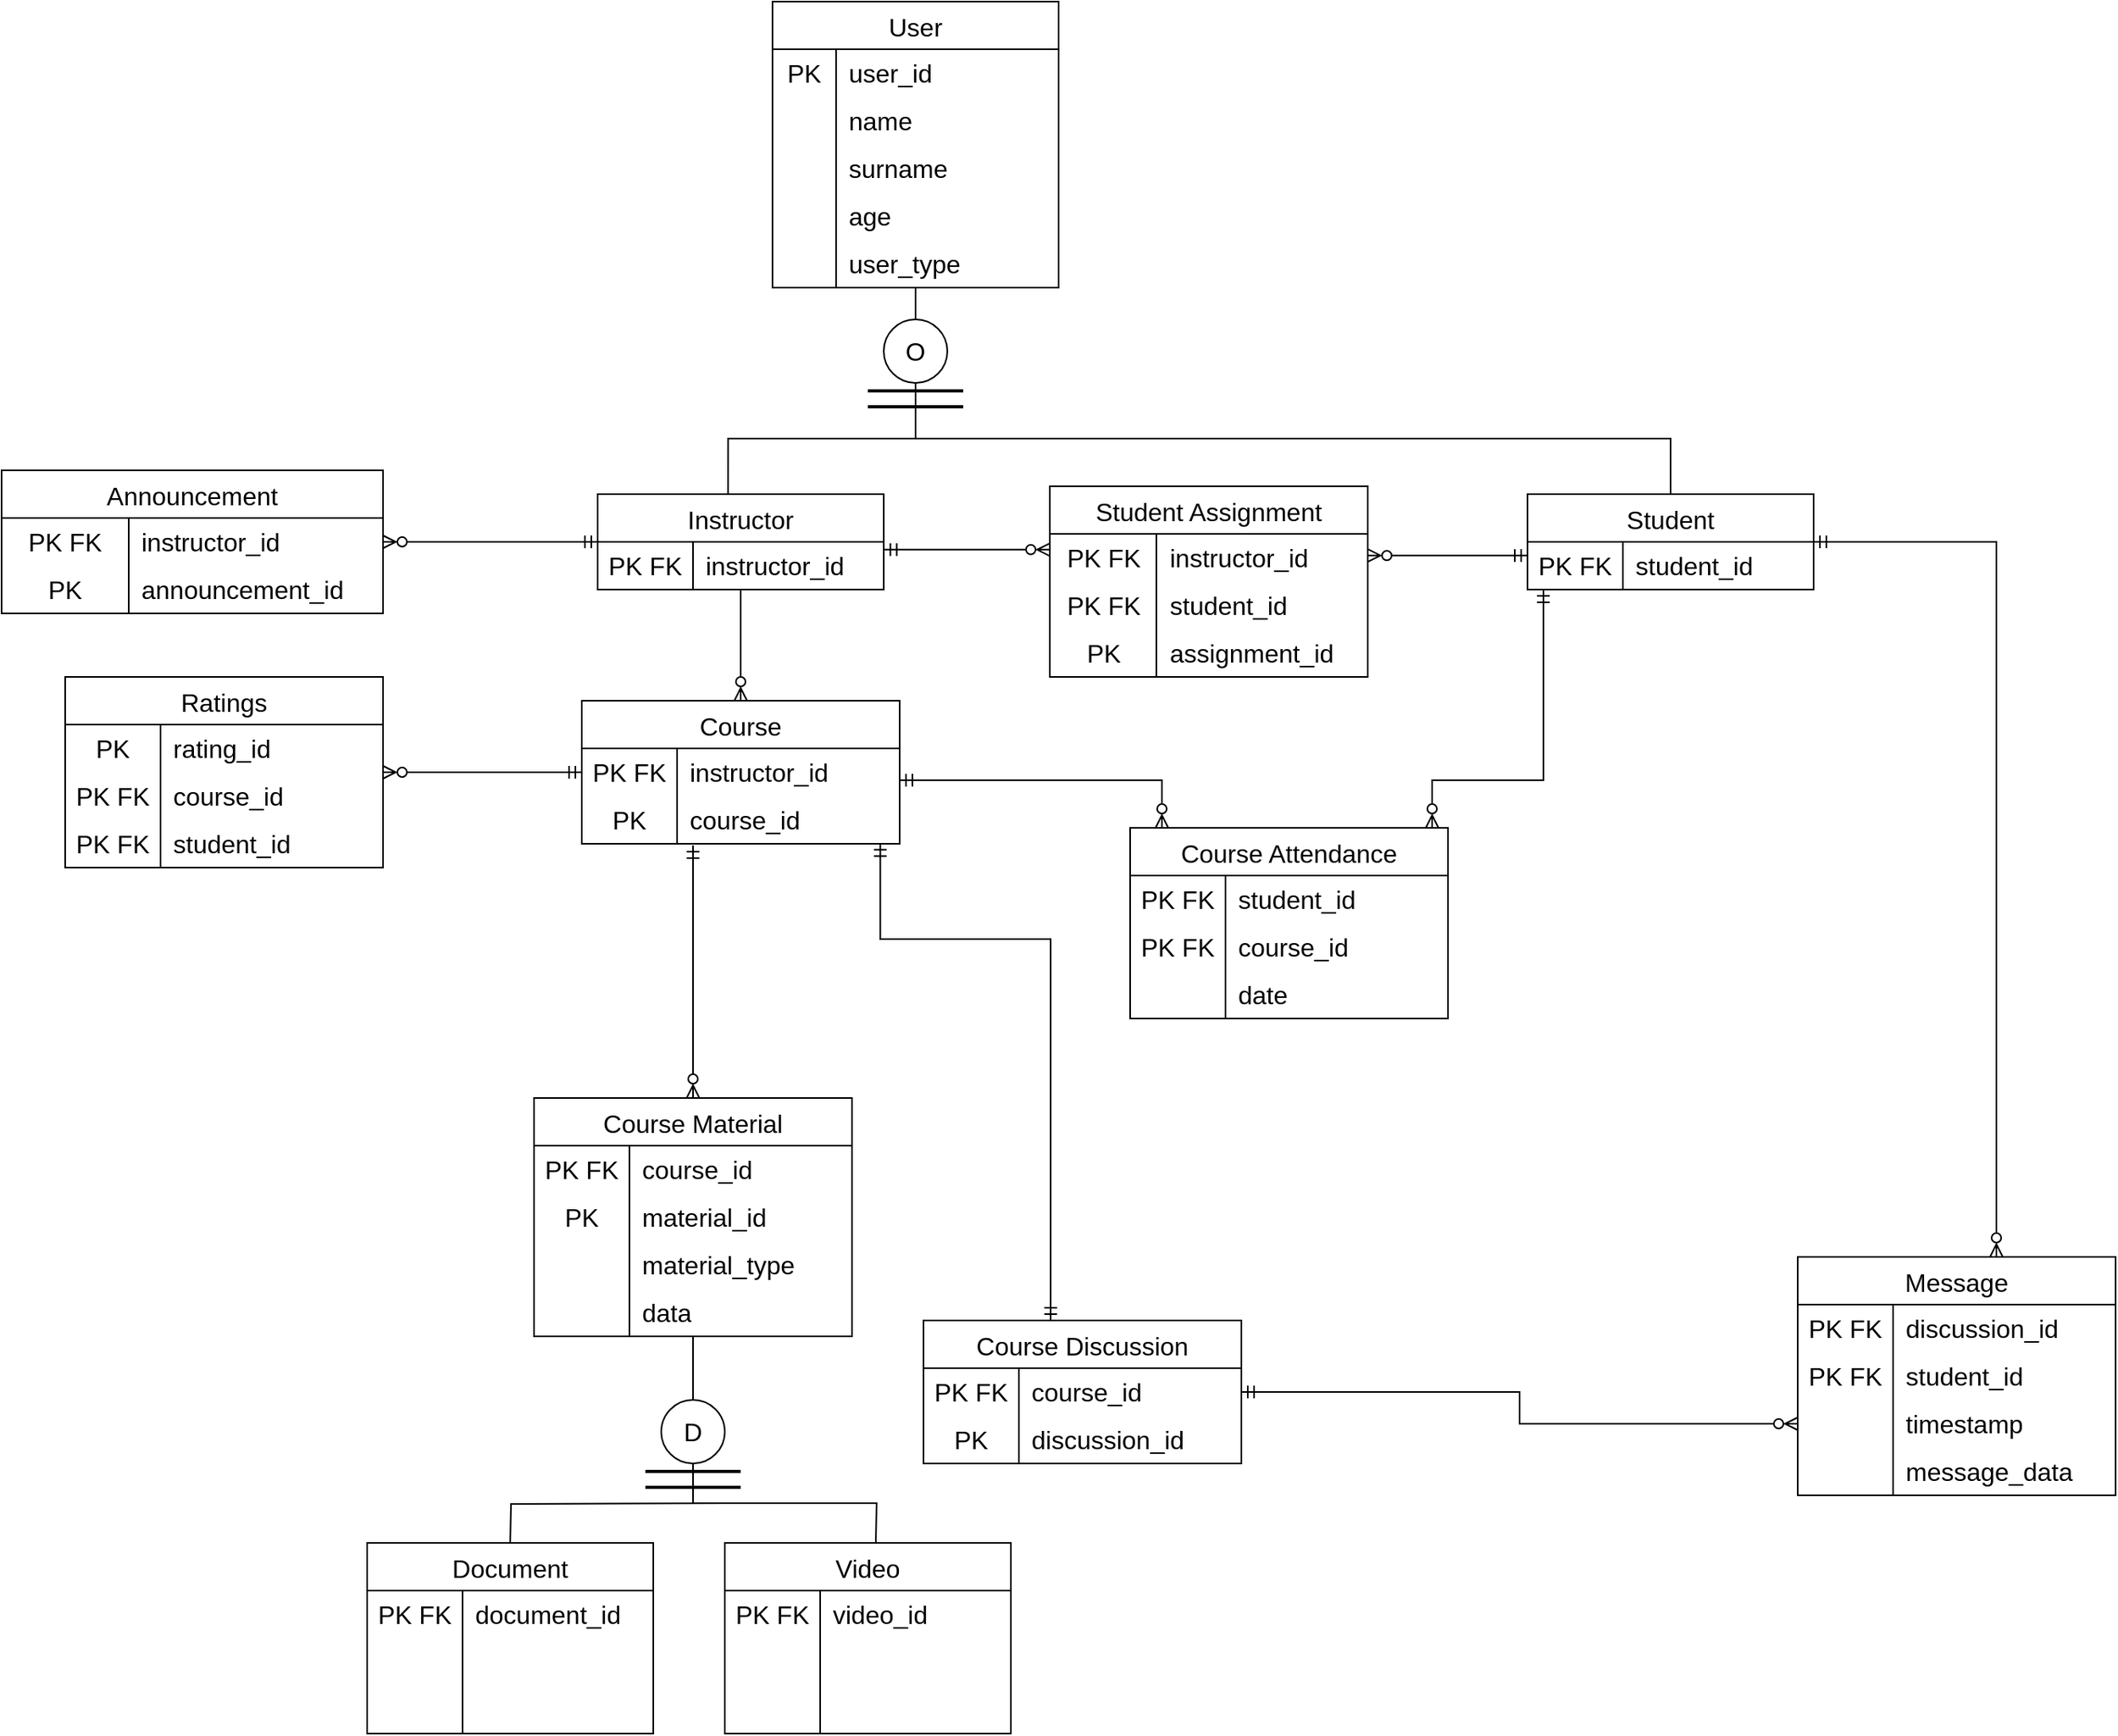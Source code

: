 <mxfile version="22.1.11" type="github">
  <diagram id="R2lEEEUBdFMjLlhIrx00" name="Page-1">
    <mxGraphModel dx="913" dy="514" grid="1" gridSize="10" guides="1" tooltips="1" connect="1" arrows="1" fold="1" page="1" pageScale="1" pageWidth="2339" pageHeight="3300" math="0" shadow="0" extFonts="Permanent Marker^https://fonts.googleapis.com/css?family=Permanent+Marker">
      <root>
        <mxCell id="0" />
        <mxCell id="1" parent="0" />
        <mxCell id="0F1Am_KOjMLAmjrteB3i-41" value="" style="edgeStyle=orthogonalEdgeStyle;rounded=0;orthogonalLoop=1;jettySize=auto;html=1;endArrow=none;endFill=0;" parent="1" source="0F1Am_KOjMLAmjrteB3i-1" target="0F1Am_KOjMLAmjrteB3i-40" edge="1">
          <mxGeometry relative="1" as="geometry" />
        </mxCell>
        <mxCell id="0F1Am_KOjMLAmjrteB3i-1" value="User" style="shape=table;startSize=30;container=1;collapsible=0;childLayout=tableLayout;fixedRows=1;rowLines=0;fontStyle=0;strokeColor=default;fontSize=16;" parent="1" vertex="1">
          <mxGeometry x="995" y="750" width="180" height="180" as="geometry" />
        </mxCell>
        <mxCell id="0F1Am_KOjMLAmjrteB3i-2" value="" style="shape=tableRow;horizontal=0;startSize=0;swimlaneHead=0;swimlaneBody=0;top=0;left=0;bottom=0;right=0;collapsible=0;dropTarget=0;fillColor=none;points=[[0,0.5],[1,0.5]];portConstraint=eastwest;strokeColor=inherit;fontSize=16;" parent="0F1Am_KOjMLAmjrteB3i-1" vertex="1">
          <mxGeometry y="30" width="180" height="30" as="geometry" />
        </mxCell>
        <mxCell id="0F1Am_KOjMLAmjrteB3i-3" value="PK" style="shape=partialRectangle;html=1;whiteSpace=wrap;connectable=0;fillColor=none;top=0;left=0;bottom=0;right=0;overflow=hidden;pointerEvents=1;strokeColor=inherit;fontSize=16;" parent="0F1Am_KOjMLAmjrteB3i-2" vertex="1">
          <mxGeometry width="40" height="30" as="geometry">
            <mxRectangle width="40" height="30" as="alternateBounds" />
          </mxGeometry>
        </mxCell>
        <mxCell id="0F1Am_KOjMLAmjrteB3i-4" value="user_id" style="shape=partialRectangle;html=1;whiteSpace=wrap;connectable=0;fillColor=none;top=0;left=0;bottom=0;right=0;align=left;spacingLeft=6;overflow=hidden;strokeColor=inherit;fontSize=16;" parent="0F1Am_KOjMLAmjrteB3i-2" vertex="1">
          <mxGeometry x="40" width="140" height="30" as="geometry">
            <mxRectangle width="140" height="30" as="alternateBounds" />
          </mxGeometry>
        </mxCell>
        <mxCell id="0F1Am_KOjMLAmjrteB3i-5" value="" style="shape=tableRow;horizontal=0;startSize=0;swimlaneHead=0;swimlaneBody=0;top=0;left=0;bottom=0;right=0;collapsible=0;dropTarget=0;fillColor=none;points=[[0,0.5],[1,0.5]];portConstraint=eastwest;strokeColor=inherit;fontSize=16;" parent="0F1Am_KOjMLAmjrteB3i-1" vertex="1">
          <mxGeometry y="60" width="180" height="30" as="geometry" />
        </mxCell>
        <mxCell id="0F1Am_KOjMLAmjrteB3i-6" value="" style="shape=partialRectangle;html=1;whiteSpace=wrap;connectable=0;fillColor=none;top=0;left=0;bottom=0;right=0;overflow=hidden;strokeColor=inherit;fontSize=16;" parent="0F1Am_KOjMLAmjrteB3i-5" vertex="1">
          <mxGeometry width="40" height="30" as="geometry">
            <mxRectangle width="40" height="30" as="alternateBounds" />
          </mxGeometry>
        </mxCell>
        <mxCell id="0F1Am_KOjMLAmjrteB3i-7" value="name" style="shape=partialRectangle;html=1;whiteSpace=wrap;connectable=0;fillColor=none;top=0;left=0;bottom=0;right=0;align=left;spacingLeft=6;overflow=hidden;strokeColor=inherit;fontSize=16;" parent="0F1Am_KOjMLAmjrteB3i-5" vertex="1">
          <mxGeometry x="40" width="140" height="30" as="geometry">
            <mxRectangle width="140" height="30" as="alternateBounds" />
          </mxGeometry>
        </mxCell>
        <mxCell id="0F1Am_KOjMLAmjrteB3i-8" value="" style="shape=tableRow;horizontal=0;startSize=0;swimlaneHead=0;swimlaneBody=0;top=0;left=0;bottom=0;right=0;collapsible=0;dropTarget=0;fillColor=none;points=[[0,0.5],[1,0.5]];portConstraint=eastwest;strokeColor=inherit;fontSize=16;" parent="0F1Am_KOjMLAmjrteB3i-1" vertex="1">
          <mxGeometry y="90" width="180" height="30" as="geometry" />
        </mxCell>
        <mxCell id="0F1Am_KOjMLAmjrteB3i-9" value="" style="shape=partialRectangle;html=1;whiteSpace=wrap;connectable=0;fillColor=none;top=0;left=0;bottom=0;right=0;overflow=hidden;strokeColor=inherit;fontSize=16;" parent="0F1Am_KOjMLAmjrteB3i-8" vertex="1">
          <mxGeometry width="40" height="30" as="geometry">
            <mxRectangle width="40" height="30" as="alternateBounds" />
          </mxGeometry>
        </mxCell>
        <mxCell id="0F1Am_KOjMLAmjrteB3i-10" value="surname" style="shape=partialRectangle;html=1;whiteSpace=wrap;connectable=0;fillColor=none;top=0;left=0;bottom=0;right=0;align=left;spacingLeft=6;overflow=hidden;strokeColor=inherit;fontSize=16;" parent="0F1Am_KOjMLAmjrteB3i-8" vertex="1">
          <mxGeometry x="40" width="140" height="30" as="geometry">
            <mxRectangle width="140" height="30" as="alternateBounds" />
          </mxGeometry>
        </mxCell>
        <mxCell id="0F1Am_KOjMLAmjrteB3i-11" style="shape=tableRow;horizontal=0;startSize=0;swimlaneHead=0;swimlaneBody=0;top=0;left=0;bottom=0;right=0;collapsible=0;dropTarget=0;fillColor=none;points=[[0,0.5],[1,0.5]];portConstraint=eastwest;strokeColor=inherit;fontSize=16;" parent="0F1Am_KOjMLAmjrteB3i-1" vertex="1">
          <mxGeometry y="120" width="180" height="30" as="geometry" />
        </mxCell>
        <mxCell id="0F1Am_KOjMLAmjrteB3i-12" style="shape=partialRectangle;html=1;whiteSpace=wrap;connectable=0;fillColor=none;top=0;left=0;bottom=0;right=0;overflow=hidden;strokeColor=inherit;fontSize=16;" parent="0F1Am_KOjMLAmjrteB3i-11" vertex="1">
          <mxGeometry width="40" height="30" as="geometry">
            <mxRectangle width="40" height="30" as="alternateBounds" />
          </mxGeometry>
        </mxCell>
        <mxCell id="0F1Am_KOjMLAmjrteB3i-13" value="age" style="shape=partialRectangle;html=1;whiteSpace=wrap;connectable=0;fillColor=none;top=0;left=0;bottom=0;right=0;align=left;spacingLeft=6;overflow=hidden;strokeColor=inherit;fontSize=16;" parent="0F1Am_KOjMLAmjrteB3i-11" vertex="1">
          <mxGeometry x="40" width="140" height="30" as="geometry">
            <mxRectangle width="140" height="30" as="alternateBounds" />
          </mxGeometry>
        </mxCell>
        <mxCell id="0F1Am_KOjMLAmjrteB3i-95" style="shape=tableRow;horizontal=0;startSize=0;swimlaneHead=0;swimlaneBody=0;top=0;left=0;bottom=0;right=0;collapsible=0;dropTarget=0;fillColor=none;points=[[0,0.5],[1,0.5]];portConstraint=eastwest;strokeColor=inherit;fontSize=16;" parent="0F1Am_KOjMLAmjrteB3i-1" vertex="1">
          <mxGeometry y="150" width="180" height="30" as="geometry" />
        </mxCell>
        <mxCell id="0F1Am_KOjMLAmjrteB3i-96" style="shape=partialRectangle;html=1;whiteSpace=wrap;connectable=0;fillColor=none;top=0;left=0;bottom=0;right=0;overflow=hidden;strokeColor=inherit;fontSize=16;" parent="0F1Am_KOjMLAmjrteB3i-95" vertex="1">
          <mxGeometry width="40" height="30" as="geometry">
            <mxRectangle width="40" height="30" as="alternateBounds" />
          </mxGeometry>
        </mxCell>
        <mxCell id="0F1Am_KOjMLAmjrteB3i-97" value="user_type" style="shape=partialRectangle;html=1;whiteSpace=wrap;connectable=0;fillColor=none;top=0;left=0;bottom=0;right=0;align=left;spacingLeft=6;overflow=hidden;strokeColor=inherit;fontSize=16;" parent="0F1Am_KOjMLAmjrteB3i-95" vertex="1">
          <mxGeometry x="40" width="140" height="30" as="geometry">
            <mxRectangle width="140" height="30" as="alternateBounds" />
          </mxGeometry>
        </mxCell>
        <mxCell id="0F1Am_KOjMLAmjrteB3i-187" style="edgeStyle=orthogonalEdgeStyle;orthogonalLoop=1;jettySize=auto;html=1;strokeColor=default;rounded=0;startArrow=ERmandOne;startFill=0;endArrow=ERzeroToMany;endFill=0;jumpStyle=none;shadow=0;exitX=1.001;exitY=0.162;exitDx=0;exitDy=0;exitPerimeter=0;" parent="1" source="0F1Am_KOjMLAmjrteB3i-15" target="0F1Am_KOjMLAmjrteB3i-178" edge="1">
          <mxGeometry relative="1" as="geometry">
            <Array as="points">
              <mxPoint x="1130" y="1095" />
              <mxPoint x="1130" y="1095" />
            </Array>
          </mxGeometry>
        </mxCell>
        <mxCell id="Aj6i_GKsaLfbYa33SsgJ-5" value="" style="edgeStyle=orthogonalEdgeStyle;rounded=0;orthogonalLoop=1;jettySize=auto;html=1;startArrow=ERmandOne;startFill=0;endArrow=ERzeroToMany;endFill=0;" edge="1" parent="1" source="0F1Am_KOjMLAmjrteB3i-14" target="Aj6i_GKsaLfbYa33SsgJ-1">
          <mxGeometry relative="1" as="geometry" />
        </mxCell>
        <mxCell id="0F1Am_KOjMLAmjrteB3i-14" value="Instructor" style="shape=table;startSize=30;container=1;collapsible=0;childLayout=tableLayout;fixedRows=1;rowLines=0;fontStyle=0;strokeColor=default;fontSize=16;" parent="1" vertex="1">
          <mxGeometry x="885" y="1060" width="180" height="60" as="geometry" />
        </mxCell>
        <mxCell id="0F1Am_KOjMLAmjrteB3i-15" value="" style="shape=tableRow;horizontal=0;startSize=0;swimlaneHead=0;swimlaneBody=0;top=0;left=0;bottom=0;right=0;collapsible=0;dropTarget=0;fillColor=none;points=[[0,0.5],[1,0.5]];portConstraint=eastwest;strokeColor=inherit;fontSize=16;" parent="0F1Am_KOjMLAmjrteB3i-14" vertex="1">
          <mxGeometry y="30" width="180" height="30" as="geometry" />
        </mxCell>
        <mxCell id="0F1Am_KOjMLAmjrteB3i-16" value="PK FK" style="shape=partialRectangle;html=1;whiteSpace=wrap;connectable=0;fillColor=none;top=0;left=0;bottom=0;right=0;overflow=hidden;pointerEvents=1;strokeColor=inherit;fontSize=16;" parent="0F1Am_KOjMLAmjrteB3i-15" vertex="1">
          <mxGeometry width="60" height="30" as="geometry">
            <mxRectangle width="60" height="30" as="alternateBounds" />
          </mxGeometry>
        </mxCell>
        <mxCell id="0F1Am_KOjMLAmjrteB3i-17" value="instructor_id" style="shape=partialRectangle;html=1;whiteSpace=wrap;connectable=0;fillColor=none;top=0;left=0;bottom=0;right=0;align=left;spacingLeft=6;overflow=hidden;strokeColor=inherit;fontSize=16;" parent="0F1Am_KOjMLAmjrteB3i-15" vertex="1">
          <mxGeometry x="60" width="120" height="30" as="geometry">
            <mxRectangle width="120" height="30" as="alternateBounds" />
          </mxGeometry>
        </mxCell>
        <mxCell id="0F1Am_KOjMLAmjrteB3i-94" style="edgeStyle=orthogonalEdgeStyle;rounded=0;orthogonalLoop=1;jettySize=auto;html=1;startArrow=ERmandOne;startFill=0;endArrow=ERzeroToMany;endFill=0;" parent="1" source="0F1Am_KOjMLAmjrteB3i-27" target="0F1Am_KOjMLAmjrteB3i-78" edge="1">
          <mxGeometry relative="1" as="geometry">
            <Array as="points">
              <mxPoint x="1480" y="1240" />
              <mxPoint x="1410" y="1240" />
            </Array>
          </mxGeometry>
        </mxCell>
        <mxCell id="0F1Am_KOjMLAmjrteB3i-186" style="edgeStyle=orthogonalEdgeStyle;rounded=0;orthogonalLoop=1;jettySize=auto;html=1;startArrow=ERmandOne;startFill=0;endArrow=ERzeroToMany;endFill=0;exitX=0;exitY=0.287;exitDx=0;exitDy=0;exitPerimeter=0;" parent="1" source="0F1Am_KOjMLAmjrteB3i-28" target="0F1Am_KOjMLAmjrteB3i-178" edge="1">
          <mxGeometry relative="1" as="geometry">
            <mxPoint x="1530" y="1121" as="sourcePoint" />
            <Array as="points">
              <mxPoint x="1410" y="1099" />
              <mxPoint x="1410" y="1099" />
            </Array>
          </mxGeometry>
        </mxCell>
        <mxCell id="0F1Am_KOjMLAmjrteB3i-27" value="Student" style="shape=table;startSize=30;container=1;collapsible=0;childLayout=tableLayout;fixedRows=1;rowLines=0;fontStyle=0;strokeColor=default;fontSize=16;" parent="1" vertex="1">
          <mxGeometry x="1470" y="1060" width="180" height="60" as="geometry" />
        </mxCell>
        <mxCell id="0F1Am_KOjMLAmjrteB3i-28" value="" style="shape=tableRow;horizontal=0;startSize=0;swimlaneHead=0;swimlaneBody=0;top=0;left=0;bottom=0;right=0;collapsible=0;dropTarget=0;fillColor=none;points=[[0,0.5],[1,0.5]];portConstraint=eastwest;strokeColor=inherit;fontSize=16;" parent="0F1Am_KOjMLAmjrteB3i-27" vertex="1">
          <mxGeometry y="30" width="180" height="30" as="geometry" />
        </mxCell>
        <mxCell id="0F1Am_KOjMLAmjrteB3i-29" value="PK FK" style="shape=partialRectangle;html=1;whiteSpace=wrap;connectable=0;fillColor=none;top=0;left=0;bottom=0;right=0;overflow=hidden;pointerEvents=1;strokeColor=inherit;fontSize=16;" parent="0F1Am_KOjMLAmjrteB3i-28" vertex="1">
          <mxGeometry width="60" height="30" as="geometry">
            <mxRectangle width="60" height="30" as="alternateBounds" />
          </mxGeometry>
        </mxCell>
        <mxCell id="0F1Am_KOjMLAmjrteB3i-30" value="student_id" style="shape=partialRectangle;html=1;whiteSpace=wrap;connectable=0;fillColor=none;top=0;left=0;bottom=0;right=0;align=left;spacingLeft=6;overflow=hidden;strokeColor=inherit;fontSize=16;" parent="0F1Am_KOjMLAmjrteB3i-28" vertex="1">
          <mxGeometry x="60" width="120" height="30" as="geometry">
            <mxRectangle width="120" height="30" as="alternateBounds" />
          </mxGeometry>
        </mxCell>
        <mxCell id="0F1Am_KOjMLAmjrteB3i-43" style="edgeStyle=orthogonalEdgeStyle;rounded=0;orthogonalLoop=1;jettySize=auto;html=1;entryX=0.5;entryY=0;entryDx=0;entryDy=0;exitX=0.5;exitY=1;exitDx=0;exitDy=0;endArrow=none;endFill=0;" parent="1" source="0F1Am_KOjMLAmjrteB3i-40" target="0F1Am_KOjMLAmjrteB3i-27" edge="1">
          <mxGeometry relative="1" as="geometry" />
        </mxCell>
        <mxCell id="0F1Am_KOjMLAmjrteB3i-40" value="O" style="ellipse;whiteSpace=wrap;html=1;fontSize=16;startSize=30;fontStyle=0;" parent="1" vertex="1">
          <mxGeometry x="1065" y="950" width="40" height="40" as="geometry" />
        </mxCell>
        <mxCell id="0F1Am_KOjMLAmjrteB3i-42" style="edgeStyle=orthogonalEdgeStyle;rounded=0;orthogonalLoop=1;jettySize=auto;html=1;entryX=0.456;entryY=-0.009;entryDx=0;entryDy=0;entryPerimeter=0;endArrow=none;endFill=0;" parent="1" source="0F1Am_KOjMLAmjrteB3i-40" target="0F1Am_KOjMLAmjrteB3i-14" edge="1">
          <mxGeometry relative="1" as="geometry" />
        </mxCell>
        <mxCell id="0F1Am_KOjMLAmjrteB3i-44" value="" style="line;strokeWidth=2;html=1;" parent="1" vertex="1">
          <mxGeometry x="1055" y="990" width="60" height="10" as="geometry" />
        </mxCell>
        <mxCell id="0F1Am_KOjMLAmjrteB3i-45" value="" style="line;strokeWidth=2;html=1;" parent="1" vertex="1">
          <mxGeometry x="1055" y="1000" width="60" height="10" as="geometry" />
        </mxCell>
        <mxCell id="0F1Am_KOjMLAmjrteB3i-59" style="edgeStyle=orthogonalEdgeStyle;rounded=0;orthogonalLoop=1;jettySize=auto;html=1;endArrow=none;endFill=0;startArrow=ERzeroToMany;startFill=0;" parent="1" source="0F1Am_KOjMLAmjrteB3i-46" target="0F1Am_KOjMLAmjrteB3i-14" edge="1">
          <mxGeometry relative="1" as="geometry" />
        </mxCell>
        <mxCell id="0F1Am_KOjMLAmjrteB3i-159" value="" style="edgeStyle=orthogonalEdgeStyle;rounded=0;orthogonalLoop=1;jettySize=auto;html=1;exitX=0.939;exitY=0.993;exitDx=0;exitDy=0;exitPerimeter=0;startArrow=ERmandOne;startFill=0;endArrow=ERmandOne;endFill=0;" parent="1" source="0F1Am_KOjMLAmjrteB3i-88" target="0F1Am_KOjMLAmjrteB3i-152" edge="1">
          <mxGeometry relative="1" as="geometry">
            <Array as="points">
              <mxPoint x="1063" y="1340" />
              <mxPoint x="1170" y="1340" />
            </Array>
          </mxGeometry>
        </mxCell>
        <mxCell id="Aj6i_GKsaLfbYa33SsgJ-23" value="" style="edgeStyle=orthogonalEdgeStyle;rounded=0;orthogonalLoop=1;jettySize=auto;html=1;endArrow=ERzeroToMany;endFill=0;startArrow=ERmandOne;startFill=0;" edge="1" parent="1" source="0F1Am_KOjMLAmjrteB3i-46" target="Aj6i_GKsaLfbYa33SsgJ-16">
          <mxGeometry relative="1" as="geometry" />
        </mxCell>
        <mxCell id="0F1Am_KOjMLAmjrteB3i-46" value="Course" style="shape=table;startSize=30;container=1;collapsible=0;childLayout=tableLayout;fixedRows=1;rowLines=0;fontStyle=0;strokeColor=default;fontSize=16;" parent="1" vertex="1">
          <mxGeometry x="875" y="1190" width="200" height="90" as="geometry" />
        </mxCell>
        <mxCell id="0F1Am_KOjMLAmjrteB3i-47" value="" style="shape=tableRow;horizontal=0;startSize=0;swimlaneHead=0;swimlaneBody=0;top=0;left=0;bottom=0;right=0;collapsible=0;dropTarget=0;fillColor=none;points=[[0,0.5],[1,0.5]];portConstraint=eastwest;strokeColor=inherit;fontSize=16;" parent="0F1Am_KOjMLAmjrteB3i-46" vertex="1">
          <mxGeometry y="30" width="200" height="30" as="geometry" />
        </mxCell>
        <mxCell id="0F1Am_KOjMLAmjrteB3i-48" value="PK FK" style="shape=partialRectangle;html=1;whiteSpace=wrap;connectable=0;fillColor=none;top=0;left=0;bottom=0;right=0;overflow=hidden;pointerEvents=1;strokeColor=inherit;fontSize=16;" parent="0F1Am_KOjMLAmjrteB3i-47" vertex="1">
          <mxGeometry width="60" height="30" as="geometry">
            <mxRectangle width="60" height="30" as="alternateBounds" />
          </mxGeometry>
        </mxCell>
        <mxCell id="0F1Am_KOjMLAmjrteB3i-49" value="instructor_id" style="shape=partialRectangle;html=1;whiteSpace=wrap;connectable=0;fillColor=none;top=0;left=0;bottom=0;right=0;align=left;spacingLeft=6;overflow=hidden;strokeColor=inherit;fontSize=16;" parent="0F1Am_KOjMLAmjrteB3i-47" vertex="1">
          <mxGeometry x="60" width="140" height="30" as="geometry">
            <mxRectangle width="140" height="30" as="alternateBounds" />
          </mxGeometry>
        </mxCell>
        <mxCell id="0F1Am_KOjMLAmjrteB3i-88" style="shape=tableRow;horizontal=0;startSize=0;swimlaneHead=0;swimlaneBody=0;top=0;left=0;bottom=0;right=0;collapsible=0;dropTarget=0;fillColor=none;points=[[0,0.5],[1,0.5]];portConstraint=eastwest;strokeColor=inherit;fontSize=16;" parent="0F1Am_KOjMLAmjrteB3i-46" vertex="1">
          <mxGeometry y="60" width="200" height="30" as="geometry" />
        </mxCell>
        <mxCell id="0F1Am_KOjMLAmjrteB3i-89" value="PK" style="shape=partialRectangle;html=1;whiteSpace=wrap;connectable=0;fillColor=none;top=0;left=0;bottom=0;right=0;overflow=hidden;pointerEvents=1;strokeColor=inherit;fontSize=16;" parent="0F1Am_KOjMLAmjrteB3i-88" vertex="1">
          <mxGeometry width="60" height="30" as="geometry">
            <mxRectangle width="60" height="30" as="alternateBounds" />
          </mxGeometry>
        </mxCell>
        <mxCell id="0F1Am_KOjMLAmjrteB3i-90" value="course_id" style="shape=partialRectangle;html=1;whiteSpace=wrap;connectable=0;fillColor=none;top=0;left=0;bottom=0;right=0;align=left;spacingLeft=6;overflow=hidden;strokeColor=inherit;fontSize=16;" parent="0F1Am_KOjMLAmjrteB3i-88" vertex="1">
          <mxGeometry x="60" width="140" height="30" as="geometry">
            <mxRectangle width="140" height="30" as="alternateBounds" />
          </mxGeometry>
        </mxCell>
        <mxCell id="0F1Am_KOjMLAmjrteB3i-78" value="Course Attendance" style="shape=table;startSize=30;container=1;collapsible=0;childLayout=tableLayout;fixedRows=1;rowLines=0;fontStyle=0;strokeColor=default;fontSize=16;" parent="1" vertex="1">
          <mxGeometry x="1220" y="1270" width="200" height="120" as="geometry" />
        </mxCell>
        <mxCell id="0F1Am_KOjMLAmjrteB3i-79" value="" style="shape=tableRow;horizontal=0;startSize=0;swimlaneHead=0;swimlaneBody=0;top=0;left=0;bottom=0;right=0;collapsible=0;dropTarget=0;fillColor=none;points=[[0,0.5],[1,0.5]];portConstraint=eastwest;strokeColor=inherit;fontSize=16;" parent="0F1Am_KOjMLAmjrteB3i-78" vertex="1">
          <mxGeometry y="30" width="200" height="30" as="geometry" />
        </mxCell>
        <mxCell id="0F1Am_KOjMLAmjrteB3i-80" value="PK FK" style="shape=partialRectangle;html=1;whiteSpace=wrap;connectable=0;fillColor=none;top=0;left=0;bottom=0;right=0;overflow=hidden;pointerEvents=1;strokeColor=inherit;fontSize=16;" parent="0F1Am_KOjMLAmjrteB3i-79" vertex="1">
          <mxGeometry width="60" height="30" as="geometry">
            <mxRectangle width="60" height="30" as="alternateBounds" />
          </mxGeometry>
        </mxCell>
        <mxCell id="0F1Am_KOjMLAmjrteB3i-81" value="student_id" style="shape=partialRectangle;html=1;whiteSpace=wrap;connectable=0;fillColor=none;top=0;left=0;bottom=0;right=0;align=left;spacingLeft=6;overflow=hidden;strokeColor=inherit;fontSize=16;" parent="0F1Am_KOjMLAmjrteB3i-79" vertex="1">
          <mxGeometry x="60" width="140" height="30" as="geometry">
            <mxRectangle width="140" height="30" as="alternateBounds" />
          </mxGeometry>
        </mxCell>
        <mxCell id="0F1Am_KOjMLAmjrteB3i-85" style="shape=tableRow;horizontal=0;startSize=0;swimlaneHead=0;swimlaneBody=0;top=0;left=0;bottom=0;right=0;collapsible=0;dropTarget=0;fillColor=none;points=[[0,0.5],[1,0.5]];portConstraint=eastwest;strokeColor=inherit;fontSize=16;" parent="0F1Am_KOjMLAmjrteB3i-78" vertex="1">
          <mxGeometry y="60" width="200" height="30" as="geometry" />
        </mxCell>
        <mxCell id="0F1Am_KOjMLAmjrteB3i-86" value="PK FK" style="shape=partialRectangle;html=1;whiteSpace=wrap;connectable=0;fillColor=none;top=0;left=0;bottom=0;right=0;overflow=hidden;pointerEvents=1;strokeColor=inherit;fontSize=16;" parent="0F1Am_KOjMLAmjrteB3i-85" vertex="1">
          <mxGeometry width="60" height="30" as="geometry">
            <mxRectangle width="60" height="30" as="alternateBounds" />
          </mxGeometry>
        </mxCell>
        <mxCell id="0F1Am_KOjMLAmjrteB3i-87" value="course_id" style="shape=partialRectangle;html=1;whiteSpace=wrap;connectable=0;fillColor=none;top=0;left=0;bottom=0;right=0;align=left;spacingLeft=6;overflow=hidden;strokeColor=inherit;fontSize=16;" parent="0F1Am_KOjMLAmjrteB3i-85" vertex="1">
          <mxGeometry x="60" width="140" height="30" as="geometry">
            <mxRectangle width="140" height="30" as="alternateBounds" />
          </mxGeometry>
        </mxCell>
        <mxCell id="0F1Am_KOjMLAmjrteB3i-168" style="shape=tableRow;horizontal=0;startSize=0;swimlaneHead=0;swimlaneBody=0;top=0;left=0;bottom=0;right=0;collapsible=0;dropTarget=0;fillColor=none;points=[[0,0.5],[1,0.5]];portConstraint=eastwest;strokeColor=inherit;fontSize=16;" parent="0F1Am_KOjMLAmjrteB3i-78" vertex="1">
          <mxGeometry y="90" width="200" height="30" as="geometry" />
        </mxCell>
        <mxCell id="0F1Am_KOjMLAmjrteB3i-169" style="shape=partialRectangle;html=1;whiteSpace=wrap;connectable=0;fillColor=none;top=0;left=0;bottom=0;right=0;overflow=hidden;pointerEvents=1;strokeColor=inherit;fontSize=16;" parent="0F1Am_KOjMLAmjrteB3i-168" vertex="1">
          <mxGeometry width="60" height="30" as="geometry">
            <mxRectangle width="60" height="30" as="alternateBounds" />
          </mxGeometry>
        </mxCell>
        <mxCell id="0F1Am_KOjMLAmjrteB3i-170" value="date" style="shape=partialRectangle;html=1;whiteSpace=wrap;connectable=0;fillColor=none;top=0;left=0;bottom=0;right=0;align=left;spacingLeft=6;overflow=hidden;strokeColor=inherit;fontSize=16;" parent="0F1Am_KOjMLAmjrteB3i-168" vertex="1">
          <mxGeometry x="60" width="140" height="30" as="geometry">
            <mxRectangle width="140" height="30" as="alternateBounds" />
          </mxGeometry>
        </mxCell>
        <mxCell id="0F1Am_KOjMLAmjrteB3i-109" value="" style="edgeStyle=orthogonalEdgeStyle;rounded=0;orthogonalLoop=1;jettySize=auto;html=1;endArrow=none;endFill=0;" parent="1" source="0F1Am_KOjMLAmjrteB3i-98" target="0F1Am_KOjMLAmjrteB3i-108" edge="1">
          <mxGeometry relative="1" as="geometry" />
        </mxCell>
        <mxCell id="0F1Am_KOjMLAmjrteB3i-150" style="edgeStyle=orthogonalEdgeStyle;rounded=0;orthogonalLoop=1;jettySize=auto;html=1;startArrow=ERzeroToMany;startFill=0;endArrow=ERmandOne;endFill=0;" parent="1" source="0F1Am_KOjMLAmjrteB3i-98" edge="1">
          <mxGeometry relative="1" as="geometry">
            <mxPoint x="945" y="1281" as="targetPoint" />
            <Array as="points">
              <mxPoint x="945" y="1281" />
            </Array>
          </mxGeometry>
        </mxCell>
        <mxCell id="0F1Am_KOjMLAmjrteB3i-98" value="Course Material" style="shape=table;startSize=30;container=1;collapsible=0;childLayout=tableLayout;fixedRows=1;rowLines=0;fontStyle=0;strokeColor=default;fontSize=16;" parent="1" vertex="1">
          <mxGeometry x="845" y="1440" width="200" height="150" as="geometry" />
        </mxCell>
        <mxCell id="0F1Am_KOjMLAmjrteB3i-99" value="" style="shape=tableRow;horizontal=0;startSize=0;swimlaneHead=0;swimlaneBody=0;top=0;left=0;bottom=0;right=0;collapsible=0;dropTarget=0;fillColor=none;points=[[0,0.5],[1,0.5]];portConstraint=eastwest;strokeColor=inherit;fontSize=16;" parent="0F1Am_KOjMLAmjrteB3i-98" vertex="1">
          <mxGeometry y="30" width="200" height="30" as="geometry" />
        </mxCell>
        <mxCell id="0F1Am_KOjMLAmjrteB3i-100" value="PK FK" style="shape=partialRectangle;html=1;whiteSpace=wrap;connectable=0;fillColor=none;top=0;left=0;bottom=0;right=0;overflow=hidden;pointerEvents=1;strokeColor=inherit;fontSize=16;" parent="0F1Am_KOjMLAmjrteB3i-99" vertex="1">
          <mxGeometry width="60" height="30" as="geometry">
            <mxRectangle width="60" height="30" as="alternateBounds" />
          </mxGeometry>
        </mxCell>
        <mxCell id="0F1Am_KOjMLAmjrteB3i-101" value="course_id" style="shape=partialRectangle;html=1;whiteSpace=wrap;connectable=0;fillColor=none;top=0;left=0;bottom=0;right=0;align=left;spacingLeft=6;overflow=hidden;strokeColor=inherit;fontSize=16;" parent="0F1Am_KOjMLAmjrteB3i-99" vertex="1">
          <mxGeometry x="60" width="140" height="30" as="geometry">
            <mxRectangle width="140" height="30" as="alternateBounds" />
          </mxGeometry>
        </mxCell>
        <mxCell id="0F1Am_KOjMLAmjrteB3i-102" style="shape=tableRow;horizontal=0;startSize=0;swimlaneHead=0;swimlaneBody=0;top=0;left=0;bottom=0;right=0;collapsible=0;dropTarget=0;fillColor=none;points=[[0,0.5],[1,0.5]];portConstraint=eastwest;strokeColor=inherit;fontSize=16;" parent="0F1Am_KOjMLAmjrteB3i-98" vertex="1">
          <mxGeometry y="60" width="200" height="30" as="geometry" />
        </mxCell>
        <mxCell id="0F1Am_KOjMLAmjrteB3i-103" value="PK" style="shape=partialRectangle;html=1;whiteSpace=wrap;connectable=0;fillColor=none;top=0;left=0;bottom=0;right=0;overflow=hidden;pointerEvents=1;strokeColor=inherit;fontSize=16;" parent="0F1Am_KOjMLAmjrteB3i-102" vertex="1">
          <mxGeometry width="60" height="30" as="geometry">
            <mxRectangle width="60" height="30" as="alternateBounds" />
          </mxGeometry>
        </mxCell>
        <mxCell id="0F1Am_KOjMLAmjrteB3i-104" value="material_id" style="shape=partialRectangle;html=1;whiteSpace=wrap;connectable=0;fillColor=none;top=0;left=0;bottom=0;right=0;align=left;spacingLeft=6;overflow=hidden;strokeColor=inherit;fontSize=16;" parent="0F1Am_KOjMLAmjrteB3i-102" vertex="1">
          <mxGeometry x="60" width="140" height="30" as="geometry">
            <mxRectangle width="140" height="30" as="alternateBounds" />
          </mxGeometry>
        </mxCell>
        <mxCell id="0F1Am_KOjMLAmjrteB3i-105" style="shape=tableRow;horizontal=0;startSize=0;swimlaneHead=0;swimlaneBody=0;top=0;left=0;bottom=0;right=0;collapsible=0;dropTarget=0;fillColor=none;points=[[0,0.5],[1,0.5]];portConstraint=eastwest;strokeColor=inherit;fontSize=16;" parent="0F1Am_KOjMLAmjrteB3i-98" vertex="1">
          <mxGeometry y="90" width="200" height="30" as="geometry" />
        </mxCell>
        <mxCell id="0F1Am_KOjMLAmjrteB3i-106" style="shape=partialRectangle;html=1;whiteSpace=wrap;connectable=0;fillColor=none;top=0;left=0;bottom=0;right=0;overflow=hidden;pointerEvents=1;strokeColor=inherit;fontSize=16;" parent="0F1Am_KOjMLAmjrteB3i-105" vertex="1">
          <mxGeometry width="60" height="30" as="geometry">
            <mxRectangle width="60" height="30" as="alternateBounds" />
          </mxGeometry>
        </mxCell>
        <mxCell id="0F1Am_KOjMLAmjrteB3i-107" value="material_type" style="shape=partialRectangle;html=1;whiteSpace=wrap;connectable=0;fillColor=none;top=0;left=0;bottom=0;right=0;align=left;spacingLeft=6;overflow=hidden;strokeColor=inherit;fontSize=16;" parent="0F1Am_KOjMLAmjrteB3i-105" vertex="1">
          <mxGeometry x="60" width="140" height="30" as="geometry">
            <mxRectangle width="140" height="30" as="alternateBounds" />
          </mxGeometry>
        </mxCell>
        <mxCell id="0F1Am_KOjMLAmjrteB3i-136" style="shape=tableRow;horizontal=0;startSize=0;swimlaneHead=0;swimlaneBody=0;top=0;left=0;bottom=0;right=0;collapsible=0;dropTarget=0;fillColor=none;points=[[0,0.5],[1,0.5]];portConstraint=eastwest;strokeColor=inherit;fontSize=16;" parent="0F1Am_KOjMLAmjrteB3i-98" vertex="1">
          <mxGeometry y="120" width="200" height="30" as="geometry" />
        </mxCell>
        <mxCell id="0F1Am_KOjMLAmjrteB3i-137" style="shape=partialRectangle;html=1;whiteSpace=wrap;connectable=0;fillColor=none;top=0;left=0;bottom=0;right=0;overflow=hidden;pointerEvents=1;strokeColor=inherit;fontSize=16;" parent="0F1Am_KOjMLAmjrteB3i-136" vertex="1">
          <mxGeometry width="60" height="30" as="geometry">
            <mxRectangle width="60" height="30" as="alternateBounds" />
          </mxGeometry>
        </mxCell>
        <mxCell id="0F1Am_KOjMLAmjrteB3i-138" value="data" style="shape=partialRectangle;html=1;whiteSpace=wrap;connectable=0;fillColor=none;top=0;left=0;bottom=0;right=0;align=left;spacingLeft=6;overflow=hidden;strokeColor=inherit;fontSize=16;" parent="0F1Am_KOjMLAmjrteB3i-136" vertex="1">
          <mxGeometry x="60" width="140" height="30" as="geometry">
            <mxRectangle width="140" height="30" as="alternateBounds" />
          </mxGeometry>
        </mxCell>
        <mxCell id="0F1Am_KOjMLAmjrteB3i-112" style="edgeStyle=orthogonalEdgeStyle;rounded=0;orthogonalLoop=1;jettySize=auto;html=1;exitX=0.5;exitY=1;exitDx=0;exitDy=0;endArrow=none;endFill=0;" parent="1" source="0F1Am_KOjMLAmjrteB3i-108" edge="1">
          <mxGeometry relative="1" as="geometry">
            <mxPoint x="1060" y="1720" as="targetPoint" />
          </mxGeometry>
        </mxCell>
        <mxCell id="0F1Am_KOjMLAmjrteB3i-108" value="D" style="ellipse;whiteSpace=wrap;html=1;fontSize=16;startSize=30;fontStyle=0;" parent="1" vertex="1">
          <mxGeometry x="925" y="1630" width="40" height="40" as="geometry" />
        </mxCell>
        <mxCell id="0F1Am_KOjMLAmjrteB3i-110" value="" style="line;strokeWidth=2;html=1;" parent="1" vertex="1">
          <mxGeometry x="915" y="1670" width="60" height="10" as="geometry" />
        </mxCell>
        <mxCell id="0F1Am_KOjMLAmjrteB3i-111" value="" style="line;strokeWidth=2;html=1;" parent="1" vertex="1">
          <mxGeometry x="915" y="1680" width="60" height="10" as="geometry" />
        </mxCell>
        <mxCell id="0F1Am_KOjMLAmjrteB3i-115" style="edgeStyle=orthogonalEdgeStyle;rounded=0;orthogonalLoop=1;jettySize=auto;html=1;exitX=0.5;exitY=1;exitDx=0;exitDy=0;endArrow=none;endFill=0;" parent="1" edge="1">
          <mxGeometry relative="1" as="geometry">
            <mxPoint x="830" y="1720" as="targetPoint" />
            <mxPoint x="965" y="1695" as="sourcePoint" />
          </mxGeometry>
        </mxCell>
        <mxCell id="0F1Am_KOjMLAmjrteB3i-116" value="Document" style="shape=table;startSize=30;container=1;collapsible=0;childLayout=tableLayout;fixedRows=1;rowLines=0;fontStyle=0;strokeColor=default;fontSize=16;" parent="1" vertex="1">
          <mxGeometry x="740" y="1720" width="180" height="120" as="geometry" />
        </mxCell>
        <mxCell id="0F1Am_KOjMLAmjrteB3i-117" value="" style="shape=tableRow;horizontal=0;startSize=0;swimlaneHead=0;swimlaneBody=0;top=0;left=0;bottom=0;right=0;collapsible=0;dropTarget=0;fillColor=none;points=[[0,0.5],[1,0.5]];portConstraint=eastwest;strokeColor=inherit;fontSize=16;" parent="0F1Am_KOjMLAmjrteB3i-116" vertex="1">
          <mxGeometry y="30" width="180" height="30" as="geometry" />
        </mxCell>
        <mxCell id="0F1Am_KOjMLAmjrteB3i-118" value="PK FK" style="shape=partialRectangle;html=1;whiteSpace=wrap;connectable=0;fillColor=none;top=0;left=0;bottom=0;right=0;overflow=hidden;pointerEvents=1;strokeColor=inherit;fontSize=16;" parent="0F1Am_KOjMLAmjrteB3i-117" vertex="1">
          <mxGeometry width="60" height="30" as="geometry">
            <mxRectangle width="60" height="30" as="alternateBounds" />
          </mxGeometry>
        </mxCell>
        <mxCell id="0F1Am_KOjMLAmjrteB3i-119" value="document_id" style="shape=partialRectangle;html=1;whiteSpace=wrap;connectable=0;fillColor=none;top=0;left=0;bottom=0;right=0;align=left;spacingLeft=6;overflow=hidden;strokeColor=inherit;fontSize=16;" parent="0F1Am_KOjMLAmjrteB3i-117" vertex="1">
          <mxGeometry x="60" width="120" height="30" as="geometry">
            <mxRectangle width="120" height="30" as="alternateBounds" />
          </mxGeometry>
        </mxCell>
        <mxCell id="0F1Am_KOjMLAmjrteB3i-120" value="" style="shape=tableRow;horizontal=0;startSize=0;swimlaneHead=0;swimlaneBody=0;top=0;left=0;bottom=0;right=0;collapsible=0;dropTarget=0;fillColor=none;points=[[0,0.5],[1,0.5]];portConstraint=eastwest;strokeColor=inherit;fontSize=16;" parent="0F1Am_KOjMLAmjrteB3i-116" vertex="1">
          <mxGeometry y="60" width="180" height="30" as="geometry" />
        </mxCell>
        <mxCell id="0F1Am_KOjMLAmjrteB3i-121" value="" style="shape=partialRectangle;html=1;whiteSpace=wrap;connectable=0;fillColor=none;top=0;left=0;bottom=0;right=0;overflow=hidden;strokeColor=inherit;fontSize=16;" parent="0F1Am_KOjMLAmjrteB3i-120" vertex="1">
          <mxGeometry width="60" height="30" as="geometry">
            <mxRectangle width="60" height="30" as="alternateBounds" />
          </mxGeometry>
        </mxCell>
        <mxCell id="0F1Am_KOjMLAmjrteB3i-122" value="" style="shape=partialRectangle;html=1;whiteSpace=wrap;connectable=0;fillColor=none;top=0;left=0;bottom=0;right=0;align=left;spacingLeft=6;overflow=hidden;strokeColor=inherit;fontSize=16;" parent="0F1Am_KOjMLAmjrteB3i-120" vertex="1">
          <mxGeometry x="60" width="120" height="30" as="geometry">
            <mxRectangle width="120" height="30" as="alternateBounds" />
          </mxGeometry>
        </mxCell>
        <mxCell id="0F1Am_KOjMLAmjrteB3i-123" value="" style="shape=tableRow;horizontal=0;startSize=0;swimlaneHead=0;swimlaneBody=0;top=0;left=0;bottom=0;right=0;collapsible=0;dropTarget=0;fillColor=none;points=[[0,0.5],[1,0.5]];portConstraint=eastwest;strokeColor=inherit;fontSize=16;" parent="0F1Am_KOjMLAmjrteB3i-116" vertex="1">
          <mxGeometry y="90" width="180" height="30" as="geometry" />
        </mxCell>
        <mxCell id="0F1Am_KOjMLAmjrteB3i-124" value="" style="shape=partialRectangle;html=1;whiteSpace=wrap;connectable=0;fillColor=none;top=0;left=0;bottom=0;right=0;overflow=hidden;strokeColor=inherit;fontSize=16;" parent="0F1Am_KOjMLAmjrteB3i-123" vertex="1">
          <mxGeometry width="60" height="30" as="geometry">
            <mxRectangle width="60" height="30" as="alternateBounds" />
          </mxGeometry>
        </mxCell>
        <mxCell id="0F1Am_KOjMLAmjrteB3i-125" value="" style="shape=partialRectangle;html=1;whiteSpace=wrap;connectable=0;fillColor=none;top=0;left=0;bottom=0;right=0;align=left;spacingLeft=6;overflow=hidden;strokeColor=inherit;fontSize=16;" parent="0F1Am_KOjMLAmjrteB3i-123" vertex="1">
          <mxGeometry x="60" width="120" height="30" as="geometry">
            <mxRectangle width="120" height="30" as="alternateBounds" />
          </mxGeometry>
        </mxCell>
        <mxCell id="0F1Am_KOjMLAmjrteB3i-139" value="Video" style="shape=table;startSize=30;container=1;collapsible=0;childLayout=tableLayout;fixedRows=1;rowLines=0;fontStyle=0;strokeColor=default;fontSize=16;" parent="1" vertex="1">
          <mxGeometry x="965" y="1720" width="180" height="120" as="geometry" />
        </mxCell>
        <mxCell id="0F1Am_KOjMLAmjrteB3i-140" value="" style="shape=tableRow;horizontal=0;startSize=0;swimlaneHead=0;swimlaneBody=0;top=0;left=0;bottom=0;right=0;collapsible=0;dropTarget=0;fillColor=none;points=[[0,0.5],[1,0.5]];portConstraint=eastwest;strokeColor=inherit;fontSize=16;" parent="0F1Am_KOjMLAmjrteB3i-139" vertex="1">
          <mxGeometry y="30" width="180" height="30" as="geometry" />
        </mxCell>
        <mxCell id="0F1Am_KOjMLAmjrteB3i-141" value="PK FK" style="shape=partialRectangle;html=1;whiteSpace=wrap;connectable=0;fillColor=none;top=0;left=0;bottom=0;right=0;overflow=hidden;pointerEvents=1;strokeColor=inherit;fontSize=16;" parent="0F1Am_KOjMLAmjrteB3i-140" vertex="1">
          <mxGeometry width="60" height="30" as="geometry">
            <mxRectangle width="60" height="30" as="alternateBounds" />
          </mxGeometry>
        </mxCell>
        <mxCell id="0F1Am_KOjMLAmjrteB3i-142" value="video_id" style="shape=partialRectangle;html=1;whiteSpace=wrap;connectable=0;fillColor=none;top=0;left=0;bottom=0;right=0;align=left;spacingLeft=6;overflow=hidden;strokeColor=inherit;fontSize=16;" parent="0F1Am_KOjMLAmjrteB3i-140" vertex="1">
          <mxGeometry x="60" width="120" height="30" as="geometry">
            <mxRectangle width="120" height="30" as="alternateBounds" />
          </mxGeometry>
        </mxCell>
        <mxCell id="0F1Am_KOjMLAmjrteB3i-143" value="" style="shape=tableRow;horizontal=0;startSize=0;swimlaneHead=0;swimlaneBody=0;top=0;left=0;bottom=0;right=0;collapsible=0;dropTarget=0;fillColor=none;points=[[0,0.5],[1,0.5]];portConstraint=eastwest;strokeColor=inherit;fontSize=16;" parent="0F1Am_KOjMLAmjrteB3i-139" vertex="1">
          <mxGeometry y="60" width="180" height="30" as="geometry" />
        </mxCell>
        <mxCell id="0F1Am_KOjMLAmjrteB3i-144" value="" style="shape=partialRectangle;html=1;whiteSpace=wrap;connectable=0;fillColor=none;top=0;left=0;bottom=0;right=0;overflow=hidden;strokeColor=inherit;fontSize=16;" parent="0F1Am_KOjMLAmjrteB3i-143" vertex="1">
          <mxGeometry width="60" height="30" as="geometry">
            <mxRectangle width="60" height="30" as="alternateBounds" />
          </mxGeometry>
        </mxCell>
        <mxCell id="0F1Am_KOjMLAmjrteB3i-145" value="" style="shape=partialRectangle;html=1;whiteSpace=wrap;connectable=0;fillColor=none;top=0;left=0;bottom=0;right=0;align=left;spacingLeft=6;overflow=hidden;strokeColor=inherit;fontSize=16;" parent="0F1Am_KOjMLAmjrteB3i-143" vertex="1">
          <mxGeometry x="60" width="120" height="30" as="geometry">
            <mxRectangle width="120" height="30" as="alternateBounds" />
          </mxGeometry>
        </mxCell>
        <mxCell id="0F1Am_KOjMLAmjrteB3i-146" value="" style="shape=tableRow;horizontal=0;startSize=0;swimlaneHead=0;swimlaneBody=0;top=0;left=0;bottom=0;right=0;collapsible=0;dropTarget=0;fillColor=none;points=[[0,0.5],[1,0.5]];portConstraint=eastwest;strokeColor=inherit;fontSize=16;" parent="0F1Am_KOjMLAmjrteB3i-139" vertex="1">
          <mxGeometry y="90" width="180" height="30" as="geometry" />
        </mxCell>
        <mxCell id="0F1Am_KOjMLAmjrteB3i-147" value="" style="shape=partialRectangle;html=1;whiteSpace=wrap;connectable=0;fillColor=none;top=0;left=0;bottom=0;right=0;overflow=hidden;strokeColor=inherit;fontSize=16;" parent="0F1Am_KOjMLAmjrteB3i-146" vertex="1">
          <mxGeometry width="60" height="30" as="geometry">
            <mxRectangle width="60" height="30" as="alternateBounds" />
          </mxGeometry>
        </mxCell>
        <mxCell id="0F1Am_KOjMLAmjrteB3i-148" value="" style="shape=partialRectangle;html=1;whiteSpace=wrap;connectable=0;fillColor=none;top=0;left=0;bottom=0;right=0;align=left;spacingLeft=6;overflow=hidden;strokeColor=inherit;fontSize=16;" parent="0F1Am_KOjMLAmjrteB3i-146" vertex="1">
          <mxGeometry x="60" width="120" height="30" as="geometry">
            <mxRectangle width="120" height="30" as="alternateBounds" />
          </mxGeometry>
        </mxCell>
        <mxCell id="0F1Am_KOjMLAmjrteB3i-149" style="edgeStyle=orthogonalEdgeStyle;rounded=0;orthogonalLoop=1;jettySize=auto;html=1;startArrow=ERmandOne;startFill=0;endArrow=ERzeroToMany;endFill=0;" parent="1" source="0F1Am_KOjMLAmjrteB3i-47" target="0F1Am_KOjMLAmjrteB3i-78" edge="1">
          <mxGeometry relative="1" as="geometry">
            <Array as="points">
              <mxPoint x="1240" y="1240" />
            </Array>
          </mxGeometry>
        </mxCell>
        <mxCell id="0F1Am_KOjMLAmjrteB3i-167" value="" style="edgeStyle=orthogonalEdgeStyle;rounded=0;orthogonalLoop=1;jettySize=auto;html=1;startArrow=ERmandOne;startFill=0;endArrow=ERzeroToMany;endFill=0;exitX=1;exitY=0.5;exitDx=0;exitDy=0;entryX=0;entryY=0.5;entryDx=0;entryDy=0;" parent="1" source="0F1Am_KOjMLAmjrteB3i-153" target="0F1Am_KOjMLAmjrteB3i-172" edge="1">
          <mxGeometry relative="1" as="geometry">
            <Array as="points" />
            <mxPoint x="1330" y="1434.66" as="sourcePoint" />
            <mxPoint x="1605" y="1460" as="targetPoint" />
          </mxGeometry>
        </mxCell>
        <mxCell id="0F1Am_KOjMLAmjrteB3i-152" value="Course Discussion" style="shape=table;startSize=30;container=1;collapsible=0;childLayout=tableLayout;fixedRows=1;rowLines=0;fontStyle=0;strokeColor=default;fontSize=16;" parent="1" vertex="1">
          <mxGeometry x="1090" y="1580" width="200" height="90" as="geometry" />
        </mxCell>
        <mxCell id="0F1Am_KOjMLAmjrteB3i-153" value="" style="shape=tableRow;horizontal=0;startSize=0;swimlaneHead=0;swimlaneBody=0;top=0;left=0;bottom=0;right=0;collapsible=0;dropTarget=0;fillColor=none;points=[[0,0.5],[1,0.5]];portConstraint=eastwest;strokeColor=inherit;fontSize=16;" parent="0F1Am_KOjMLAmjrteB3i-152" vertex="1">
          <mxGeometry y="30" width="200" height="30" as="geometry" />
        </mxCell>
        <mxCell id="0F1Am_KOjMLAmjrteB3i-154" value="PK FK" style="shape=partialRectangle;html=1;whiteSpace=wrap;connectable=0;fillColor=none;top=0;left=0;bottom=0;right=0;overflow=hidden;pointerEvents=1;strokeColor=inherit;fontSize=16;" parent="0F1Am_KOjMLAmjrteB3i-153" vertex="1">
          <mxGeometry width="60" height="30" as="geometry">
            <mxRectangle width="60" height="30" as="alternateBounds" />
          </mxGeometry>
        </mxCell>
        <mxCell id="0F1Am_KOjMLAmjrteB3i-155" value="course_id" style="shape=partialRectangle;html=1;whiteSpace=wrap;connectable=0;fillColor=none;top=0;left=0;bottom=0;right=0;align=left;spacingLeft=6;overflow=hidden;strokeColor=inherit;fontSize=16;" parent="0F1Am_KOjMLAmjrteB3i-153" vertex="1">
          <mxGeometry x="60" width="140" height="30" as="geometry">
            <mxRectangle width="140" height="30" as="alternateBounds" />
          </mxGeometry>
        </mxCell>
        <mxCell id="0F1Am_KOjMLAmjrteB3i-156" style="shape=tableRow;horizontal=0;startSize=0;swimlaneHead=0;swimlaneBody=0;top=0;left=0;bottom=0;right=0;collapsible=0;dropTarget=0;fillColor=none;points=[[0,0.5],[1,0.5]];portConstraint=eastwest;strokeColor=inherit;fontSize=16;" parent="0F1Am_KOjMLAmjrteB3i-152" vertex="1">
          <mxGeometry y="60" width="200" height="30" as="geometry" />
        </mxCell>
        <mxCell id="0F1Am_KOjMLAmjrteB3i-157" value="PK" style="shape=partialRectangle;html=1;whiteSpace=wrap;connectable=0;fillColor=none;top=0;left=0;bottom=0;right=0;overflow=hidden;pointerEvents=1;strokeColor=inherit;fontSize=16;" parent="0F1Am_KOjMLAmjrteB3i-156" vertex="1">
          <mxGeometry width="60" height="30" as="geometry">
            <mxRectangle width="60" height="30" as="alternateBounds" />
          </mxGeometry>
        </mxCell>
        <mxCell id="0F1Am_KOjMLAmjrteB3i-158" value="discussion_id" style="shape=partialRectangle;html=1;whiteSpace=wrap;connectable=0;fillColor=none;top=0;left=0;bottom=0;right=0;align=left;spacingLeft=6;overflow=hidden;strokeColor=inherit;fontSize=16;" parent="0F1Am_KOjMLAmjrteB3i-156" vertex="1">
          <mxGeometry x="60" width="140" height="30" as="geometry">
            <mxRectangle width="140" height="30" as="alternateBounds" />
          </mxGeometry>
        </mxCell>
        <mxCell id="0F1Am_KOjMLAmjrteB3i-160" value="Message" style="shape=table;startSize=30;container=1;collapsible=0;childLayout=tableLayout;fixedRows=1;rowLines=0;fontStyle=0;strokeColor=default;fontSize=16;" parent="1" vertex="1">
          <mxGeometry x="1640" y="1540" width="200" height="150" as="geometry" />
        </mxCell>
        <mxCell id="0F1Am_KOjMLAmjrteB3i-161" value="" style="shape=tableRow;horizontal=0;startSize=0;swimlaneHead=0;swimlaneBody=0;top=0;left=0;bottom=0;right=0;collapsible=0;dropTarget=0;fillColor=none;points=[[0,0.5],[1,0.5]];portConstraint=eastwest;strokeColor=inherit;fontSize=16;" parent="0F1Am_KOjMLAmjrteB3i-160" vertex="1">
          <mxGeometry y="30" width="200" height="30" as="geometry" />
        </mxCell>
        <mxCell id="0F1Am_KOjMLAmjrteB3i-162" value="PK FK" style="shape=partialRectangle;html=1;whiteSpace=wrap;connectable=0;fillColor=none;top=0;left=0;bottom=0;right=0;overflow=hidden;pointerEvents=1;strokeColor=inherit;fontSize=16;" parent="0F1Am_KOjMLAmjrteB3i-161" vertex="1">
          <mxGeometry width="60" height="30" as="geometry">
            <mxRectangle width="60" height="30" as="alternateBounds" />
          </mxGeometry>
        </mxCell>
        <mxCell id="0F1Am_KOjMLAmjrteB3i-163" value="discussion_id" style="shape=partialRectangle;html=1;whiteSpace=wrap;connectable=0;fillColor=none;top=0;left=0;bottom=0;right=0;align=left;spacingLeft=6;overflow=hidden;strokeColor=inherit;fontSize=16;" parent="0F1Am_KOjMLAmjrteB3i-161" vertex="1">
          <mxGeometry x="60" width="140" height="30" as="geometry">
            <mxRectangle width="140" height="30" as="alternateBounds" />
          </mxGeometry>
        </mxCell>
        <mxCell id="0F1Am_KOjMLAmjrteB3i-164" style="shape=tableRow;horizontal=0;startSize=0;swimlaneHead=0;swimlaneBody=0;top=0;left=0;bottom=0;right=0;collapsible=0;dropTarget=0;fillColor=none;points=[[0,0.5],[1,0.5]];portConstraint=eastwest;strokeColor=inherit;fontSize=16;" parent="0F1Am_KOjMLAmjrteB3i-160" vertex="1">
          <mxGeometry y="60" width="200" height="30" as="geometry" />
        </mxCell>
        <mxCell id="0F1Am_KOjMLAmjrteB3i-165" value="PK FK" style="shape=partialRectangle;html=1;whiteSpace=wrap;connectable=0;fillColor=none;top=0;left=0;bottom=0;right=0;overflow=hidden;pointerEvents=1;strokeColor=inherit;fontSize=16;" parent="0F1Am_KOjMLAmjrteB3i-164" vertex="1">
          <mxGeometry width="60" height="30" as="geometry">
            <mxRectangle width="60" height="30" as="alternateBounds" />
          </mxGeometry>
        </mxCell>
        <mxCell id="0F1Am_KOjMLAmjrteB3i-166" value="student_id" style="shape=partialRectangle;html=1;whiteSpace=wrap;connectable=0;fillColor=none;top=0;left=0;bottom=0;right=0;align=left;spacingLeft=6;overflow=hidden;strokeColor=inherit;fontSize=16;" parent="0F1Am_KOjMLAmjrteB3i-164" vertex="1">
          <mxGeometry x="60" width="140" height="30" as="geometry">
            <mxRectangle width="140" height="30" as="alternateBounds" />
          </mxGeometry>
        </mxCell>
        <mxCell id="0F1Am_KOjMLAmjrteB3i-172" style="shape=tableRow;horizontal=0;startSize=0;swimlaneHead=0;swimlaneBody=0;top=0;left=0;bottom=0;right=0;collapsible=0;dropTarget=0;fillColor=none;points=[[0,0.5],[1,0.5]];portConstraint=eastwest;strokeColor=inherit;fontSize=16;" parent="0F1Am_KOjMLAmjrteB3i-160" vertex="1">
          <mxGeometry y="90" width="200" height="30" as="geometry" />
        </mxCell>
        <mxCell id="0F1Am_KOjMLAmjrteB3i-173" style="shape=partialRectangle;html=1;whiteSpace=wrap;connectable=0;fillColor=none;top=0;left=0;bottom=0;right=0;overflow=hidden;pointerEvents=1;strokeColor=inherit;fontSize=16;" parent="0F1Am_KOjMLAmjrteB3i-172" vertex="1">
          <mxGeometry width="60" height="30" as="geometry">
            <mxRectangle width="60" height="30" as="alternateBounds" />
          </mxGeometry>
        </mxCell>
        <mxCell id="0F1Am_KOjMLAmjrteB3i-174" value="timestamp" style="shape=partialRectangle;html=1;whiteSpace=wrap;connectable=0;fillColor=none;top=0;left=0;bottom=0;right=0;align=left;spacingLeft=6;overflow=hidden;strokeColor=inherit;fontSize=16;" parent="0F1Am_KOjMLAmjrteB3i-172" vertex="1">
          <mxGeometry x="60" width="140" height="30" as="geometry">
            <mxRectangle width="140" height="30" as="alternateBounds" />
          </mxGeometry>
        </mxCell>
        <mxCell id="0F1Am_KOjMLAmjrteB3i-175" style="shape=tableRow;horizontal=0;startSize=0;swimlaneHead=0;swimlaneBody=0;top=0;left=0;bottom=0;right=0;collapsible=0;dropTarget=0;fillColor=none;points=[[0,0.5],[1,0.5]];portConstraint=eastwest;strokeColor=inherit;fontSize=16;" parent="0F1Am_KOjMLAmjrteB3i-160" vertex="1">
          <mxGeometry y="120" width="200" height="30" as="geometry" />
        </mxCell>
        <mxCell id="0F1Am_KOjMLAmjrteB3i-176" style="shape=partialRectangle;html=1;whiteSpace=wrap;connectable=0;fillColor=none;top=0;left=0;bottom=0;right=0;overflow=hidden;pointerEvents=1;strokeColor=inherit;fontSize=16;" parent="0F1Am_KOjMLAmjrteB3i-175" vertex="1">
          <mxGeometry width="60" height="30" as="geometry">
            <mxRectangle width="60" height="30" as="alternateBounds" />
          </mxGeometry>
        </mxCell>
        <mxCell id="0F1Am_KOjMLAmjrteB3i-177" value="message_data" style="shape=partialRectangle;html=1;whiteSpace=wrap;connectable=0;fillColor=none;top=0;left=0;bottom=0;right=0;align=left;spacingLeft=6;overflow=hidden;strokeColor=inherit;fontSize=16;" parent="0F1Am_KOjMLAmjrteB3i-175" vertex="1">
          <mxGeometry x="60" width="140" height="30" as="geometry">
            <mxRectangle width="140" height="30" as="alternateBounds" />
          </mxGeometry>
        </mxCell>
        <mxCell id="0F1Am_KOjMLAmjrteB3i-171" style="edgeStyle=orthogonalEdgeStyle;rounded=0;orthogonalLoop=1;jettySize=auto;html=1;startArrow=ERmandOne;startFill=0;endArrow=ERzeroToMany;endFill=0;" parent="1" target="0F1Am_KOjMLAmjrteB3i-160" edge="1">
          <mxGeometry relative="1" as="geometry">
            <mxPoint x="1650" y="1090" as="sourcePoint" />
            <mxPoint x="1764.8" y="1460.15" as="targetPoint" />
            <Array as="points">
              <mxPoint x="1650" y="1090" />
              <mxPoint x="1765" y="1090" />
            </Array>
          </mxGeometry>
        </mxCell>
        <mxCell id="0F1Am_KOjMLAmjrteB3i-178" value="Student Assignment" style="shape=table;startSize=30;container=1;collapsible=0;childLayout=tableLayout;fixedRows=1;rowLines=0;fontStyle=0;strokeColor=default;fontSize=16;" parent="1" vertex="1">
          <mxGeometry x="1169.5" y="1055" width="200" height="120" as="geometry" />
        </mxCell>
        <mxCell id="0F1Am_KOjMLAmjrteB3i-188" style="shape=tableRow;horizontal=0;startSize=0;swimlaneHead=0;swimlaneBody=0;top=0;left=0;bottom=0;right=0;collapsible=0;dropTarget=0;fillColor=none;points=[[0,0.5],[1,0.5]];portConstraint=eastwest;strokeColor=inherit;fontSize=16;" parent="0F1Am_KOjMLAmjrteB3i-178" vertex="1">
          <mxGeometry y="30" width="200" height="30" as="geometry" />
        </mxCell>
        <mxCell id="0F1Am_KOjMLAmjrteB3i-189" value="PK FK" style="shape=partialRectangle;html=1;whiteSpace=wrap;connectable=0;fillColor=none;top=0;left=0;bottom=0;right=0;overflow=hidden;pointerEvents=1;strokeColor=inherit;fontSize=16;" parent="0F1Am_KOjMLAmjrteB3i-188" vertex="1">
          <mxGeometry width="67" height="30" as="geometry">
            <mxRectangle width="67" height="30" as="alternateBounds" />
          </mxGeometry>
        </mxCell>
        <mxCell id="0F1Am_KOjMLAmjrteB3i-190" value="instructor_id" style="shape=partialRectangle;html=1;whiteSpace=wrap;connectable=0;fillColor=none;top=0;left=0;bottom=0;right=0;align=left;spacingLeft=6;overflow=hidden;strokeColor=inherit;fontSize=16;" parent="0F1Am_KOjMLAmjrteB3i-188" vertex="1">
          <mxGeometry x="67" width="133" height="30" as="geometry">
            <mxRectangle width="133" height="30" as="alternateBounds" />
          </mxGeometry>
        </mxCell>
        <mxCell id="0F1Am_KOjMLAmjrteB3i-179" value="" style="shape=tableRow;horizontal=0;startSize=0;swimlaneHead=0;swimlaneBody=0;top=0;left=0;bottom=0;right=0;collapsible=0;dropTarget=0;fillColor=none;points=[[0,0.5],[1,0.5]];portConstraint=eastwest;strokeColor=inherit;fontSize=16;" parent="0F1Am_KOjMLAmjrteB3i-178" vertex="1">
          <mxGeometry y="60" width="200" height="30" as="geometry" />
        </mxCell>
        <mxCell id="0F1Am_KOjMLAmjrteB3i-180" value="PK FK" style="shape=partialRectangle;html=1;whiteSpace=wrap;connectable=0;fillColor=none;top=0;left=0;bottom=0;right=0;overflow=hidden;pointerEvents=1;strokeColor=inherit;fontSize=16;" parent="0F1Am_KOjMLAmjrteB3i-179" vertex="1">
          <mxGeometry width="67" height="30" as="geometry">
            <mxRectangle width="67" height="30" as="alternateBounds" />
          </mxGeometry>
        </mxCell>
        <mxCell id="0F1Am_KOjMLAmjrteB3i-181" value="student_id" style="shape=partialRectangle;html=1;whiteSpace=wrap;connectable=0;fillColor=none;top=0;left=0;bottom=0;right=0;align=left;spacingLeft=6;overflow=hidden;strokeColor=inherit;fontSize=16;" parent="0F1Am_KOjMLAmjrteB3i-179" vertex="1">
          <mxGeometry x="67" width="133" height="30" as="geometry">
            <mxRectangle width="133" height="30" as="alternateBounds" />
          </mxGeometry>
        </mxCell>
        <mxCell id="Aj6i_GKsaLfbYa33SsgJ-27" style="shape=tableRow;horizontal=0;startSize=0;swimlaneHead=0;swimlaneBody=0;top=0;left=0;bottom=0;right=0;collapsible=0;dropTarget=0;fillColor=none;points=[[0,0.5],[1,0.5]];portConstraint=eastwest;strokeColor=inherit;fontSize=16;" vertex="1" parent="0F1Am_KOjMLAmjrteB3i-178">
          <mxGeometry y="90" width="200" height="30" as="geometry" />
        </mxCell>
        <mxCell id="Aj6i_GKsaLfbYa33SsgJ-28" value="PK" style="shape=partialRectangle;html=1;whiteSpace=wrap;connectable=0;fillColor=none;top=0;left=0;bottom=0;right=0;overflow=hidden;pointerEvents=1;strokeColor=inherit;fontSize=16;" vertex="1" parent="Aj6i_GKsaLfbYa33SsgJ-27">
          <mxGeometry width="67" height="30" as="geometry">
            <mxRectangle width="67" height="30" as="alternateBounds" />
          </mxGeometry>
        </mxCell>
        <mxCell id="Aj6i_GKsaLfbYa33SsgJ-29" value="assignment_id" style="shape=partialRectangle;html=1;whiteSpace=wrap;connectable=0;fillColor=none;top=0;left=0;bottom=0;right=0;align=left;spacingLeft=6;overflow=hidden;strokeColor=inherit;fontSize=16;" vertex="1" parent="Aj6i_GKsaLfbYa33SsgJ-27">
          <mxGeometry x="67" width="133" height="30" as="geometry">
            <mxRectangle width="133" height="30" as="alternateBounds" />
          </mxGeometry>
        </mxCell>
        <mxCell id="Aj6i_GKsaLfbYa33SsgJ-1" value="Announcement" style="shape=table;startSize=30;container=1;collapsible=0;childLayout=tableLayout;fixedRows=1;rowLines=0;fontStyle=0;strokeColor=default;fontSize=16;" vertex="1" parent="1">
          <mxGeometry x="510" y="1045" width="240" height="90" as="geometry" />
        </mxCell>
        <mxCell id="Aj6i_GKsaLfbYa33SsgJ-2" value="" style="shape=tableRow;horizontal=0;startSize=0;swimlaneHead=0;swimlaneBody=0;top=0;left=0;bottom=0;right=0;collapsible=0;dropTarget=0;fillColor=none;points=[[0,0.5],[1,0.5]];portConstraint=eastwest;strokeColor=inherit;fontSize=16;" vertex="1" parent="Aj6i_GKsaLfbYa33SsgJ-1">
          <mxGeometry y="30" width="240" height="30" as="geometry" />
        </mxCell>
        <mxCell id="Aj6i_GKsaLfbYa33SsgJ-3" value="PK FK" style="shape=partialRectangle;html=1;whiteSpace=wrap;connectable=0;fillColor=none;top=0;left=0;bottom=0;right=0;overflow=hidden;pointerEvents=1;strokeColor=inherit;fontSize=16;" vertex="1" parent="Aj6i_GKsaLfbYa33SsgJ-2">
          <mxGeometry width="80" height="30" as="geometry">
            <mxRectangle width="80" height="30" as="alternateBounds" />
          </mxGeometry>
        </mxCell>
        <mxCell id="Aj6i_GKsaLfbYa33SsgJ-4" value="instructor_id" style="shape=partialRectangle;html=1;whiteSpace=wrap;connectable=0;fillColor=none;top=0;left=0;bottom=0;right=0;align=left;spacingLeft=6;overflow=hidden;strokeColor=inherit;fontSize=16;" vertex="1" parent="Aj6i_GKsaLfbYa33SsgJ-2">
          <mxGeometry x="80" width="160" height="30" as="geometry">
            <mxRectangle width="160" height="30" as="alternateBounds" />
          </mxGeometry>
        </mxCell>
        <mxCell id="Aj6i_GKsaLfbYa33SsgJ-6" style="shape=tableRow;horizontal=0;startSize=0;swimlaneHead=0;swimlaneBody=0;top=0;left=0;bottom=0;right=0;collapsible=0;dropTarget=0;fillColor=none;points=[[0,0.5],[1,0.5]];portConstraint=eastwest;strokeColor=inherit;fontSize=16;" vertex="1" parent="Aj6i_GKsaLfbYa33SsgJ-1">
          <mxGeometry y="60" width="240" height="30" as="geometry" />
        </mxCell>
        <mxCell id="Aj6i_GKsaLfbYa33SsgJ-7" value="PK" style="shape=partialRectangle;html=1;whiteSpace=wrap;connectable=0;fillColor=none;top=0;left=0;bottom=0;right=0;overflow=hidden;pointerEvents=1;strokeColor=inherit;fontSize=16;" vertex="1" parent="Aj6i_GKsaLfbYa33SsgJ-6">
          <mxGeometry width="80" height="30" as="geometry">
            <mxRectangle width="80" height="30" as="alternateBounds" />
          </mxGeometry>
        </mxCell>
        <mxCell id="Aj6i_GKsaLfbYa33SsgJ-8" value="announcement_id" style="shape=partialRectangle;html=1;whiteSpace=wrap;connectable=0;fillColor=none;top=0;left=0;bottom=0;right=0;align=left;spacingLeft=6;overflow=hidden;strokeColor=inherit;fontSize=16;" vertex="1" parent="Aj6i_GKsaLfbYa33SsgJ-6">
          <mxGeometry x="80" width="160" height="30" as="geometry">
            <mxRectangle width="160" height="30" as="alternateBounds" />
          </mxGeometry>
        </mxCell>
        <mxCell id="Aj6i_GKsaLfbYa33SsgJ-16" value="Ratings" style="shape=table;startSize=30;container=1;collapsible=0;childLayout=tableLayout;fixedRows=1;rowLines=0;fontStyle=0;strokeColor=default;fontSize=16;" vertex="1" parent="1">
          <mxGeometry x="550" y="1175" width="200" height="120" as="geometry" />
        </mxCell>
        <mxCell id="Aj6i_GKsaLfbYa33SsgJ-20" style="shape=tableRow;horizontal=0;startSize=0;swimlaneHead=0;swimlaneBody=0;top=0;left=0;bottom=0;right=0;collapsible=0;dropTarget=0;fillColor=none;points=[[0,0.5],[1,0.5]];portConstraint=eastwest;strokeColor=inherit;fontSize=16;" vertex="1" parent="Aj6i_GKsaLfbYa33SsgJ-16">
          <mxGeometry y="30" width="200" height="30" as="geometry" />
        </mxCell>
        <mxCell id="Aj6i_GKsaLfbYa33SsgJ-21" value="PK" style="shape=partialRectangle;html=1;whiteSpace=wrap;connectable=0;fillColor=none;top=0;left=0;bottom=0;right=0;overflow=hidden;pointerEvents=1;strokeColor=inherit;fontSize=16;" vertex="1" parent="Aj6i_GKsaLfbYa33SsgJ-20">
          <mxGeometry width="60" height="30" as="geometry">
            <mxRectangle width="60" height="30" as="alternateBounds" />
          </mxGeometry>
        </mxCell>
        <mxCell id="Aj6i_GKsaLfbYa33SsgJ-22" value="rating_id" style="shape=partialRectangle;html=1;whiteSpace=wrap;connectable=0;fillColor=none;top=0;left=0;bottom=0;right=0;align=left;spacingLeft=6;overflow=hidden;strokeColor=inherit;fontSize=16;" vertex="1" parent="Aj6i_GKsaLfbYa33SsgJ-20">
          <mxGeometry x="60" width="140" height="30" as="geometry">
            <mxRectangle width="140" height="30" as="alternateBounds" />
          </mxGeometry>
        </mxCell>
        <mxCell id="Aj6i_GKsaLfbYa33SsgJ-17" value="" style="shape=tableRow;horizontal=0;startSize=0;swimlaneHead=0;swimlaneBody=0;top=0;left=0;bottom=0;right=0;collapsible=0;dropTarget=0;fillColor=none;points=[[0,0.5],[1,0.5]];portConstraint=eastwest;strokeColor=inherit;fontSize=16;" vertex="1" parent="Aj6i_GKsaLfbYa33SsgJ-16">
          <mxGeometry y="60" width="200" height="30" as="geometry" />
        </mxCell>
        <mxCell id="Aj6i_GKsaLfbYa33SsgJ-18" value="PK FK" style="shape=partialRectangle;html=1;whiteSpace=wrap;connectable=0;fillColor=none;top=0;left=0;bottom=0;right=0;overflow=hidden;pointerEvents=1;strokeColor=inherit;fontSize=16;" vertex="1" parent="Aj6i_GKsaLfbYa33SsgJ-17">
          <mxGeometry width="60" height="30" as="geometry">
            <mxRectangle width="60" height="30" as="alternateBounds" />
          </mxGeometry>
        </mxCell>
        <mxCell id="Aj6i_GKsaLfbYa33SsgJ-19" value="course_id" style="shape=partialRectangle;html=1;whiteSpace=wrap;connectable=0;fillColor=none;top=0;left=0;bottom=0;right=0;align=left;spacingLeft=6;overflow=hidden;strokeColor=inherit;fontSize=16;" vertex="1" parent="Aj6i_GKsaLfbYa33SsgJ-17">
          <mxGeometry x="60" width="140" height="30" as="geometry">
            <mxRectangle width="140" height="30" as="alternateBounds" />
          </mxGeometry>
        </mxCell>
        <mxCell id="Aj6i_GKsaLfbYa33SsgJ-24" style="shape=tableRow;horizontal=0;startSize=0;swimlaneHead=0;swimlaneBody=0;top=0;left=0;bottom=0;right=0;collapsible=0;dropTarget=0;fillColor=none;points=[[0,0.5],[1,0.5]];portConstraint=eastwest;strokeColor=inherit;fontSize=16;" vertex="1" parent="Aj6i_GKsaLfbYa33SsgJ-16">
          <mxGeometry y="90" width="200" height="30" as="geometry" />
        </mxCell>
        <mxCell id="Aj6i_GKsaLfbYa33SsgJ-25" value="PK FK" style="shape=partialRectangle;html=1;whiteSpace=wrap;connectable=0;fillColor=none;top=0;left=0;bottom=0;right=0;overflow=hidden;pointerEvents=1;strokeColor=inherit;fontSize=16;" vertex="1" parent="Aj6i_GKsaLfbYa33SsgJ-24">
          <mxGeometry width="60" height="30" as="geometry">
            <mxRectangle width="60" height="30" as="alternateBounds" />
          </mxGeometry>
        </mxCell>
        <mxCell id="Aj6i_GKsaLfbYa33SsgJ-26" value="student_id" style="shape=partialRectangle;html=1;whiteSpace=wrap;connectable=0;fillColor=none;top=0;left=0;bottom=0;right=0;align=left;spacingLeft=6;overflow=hidden;strokeColor=inherit;fontSize=16;" vertex="1" parent="Aj6i_GKsaLfbYa33SsgJ-24">
          <mxGeometry x="60" width="140" height="30" as="geometry">
            <mxRectangle width="140" height="30" as="alternateBounds" />
          </mxGeometry>
        </mxCell>
      </root>
    </mxGraphModel>
  </diagram>
</mxfile>

